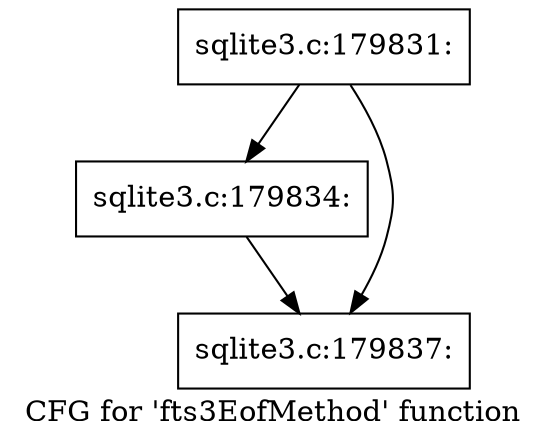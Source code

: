 digraph "CFG for 'fts3EofMethod' function" {
	label="CFG for 'fts3EofMethod' function";

	Node0x55c0f6d0e950 [shape=record,label="{sqlite3.c:179831:}"];
	Node0x55c0f6d0e950 -> Node0x55c0fb031800;
	Node0x55c0f6d0e950 -> Node0x55c0fb031850;
	Node0x55c0fb031800 [shape=record,label="{sqlite3.c:179834:}"];
	Node0x55c0fb031800 -> Node0x55c0fb031850;
	Node0x55c0fb031850 [shape=record,label="{sqlite3.c:179837:}"];
}
